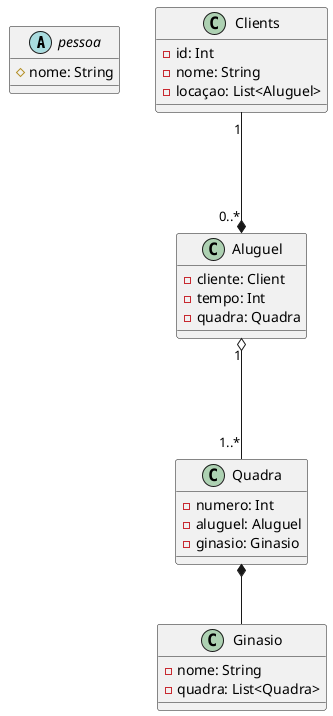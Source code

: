 @startuml ginasio
abstract class pessoa {
  # nome: String
}



class Clients {
  - id: Int
  - nome: String
  - locaçao: List<Aluguel>
}

Clients "1" ---* "0..*" Aluguel

class Aluguel {
  - cliente: Client
  - tempo: Int
  - quadra: Quadra
}

Aluguel "1" o--- "1..*" Quadra

class Quadra {
  - numero: Int
  - aluguel: Aluguel
  - ginasio: Ginasio
}

Quadra *-- Ginasio

class Ginasio {
  - nome: String
  - quadra: List<Quadra>
}
@enduml